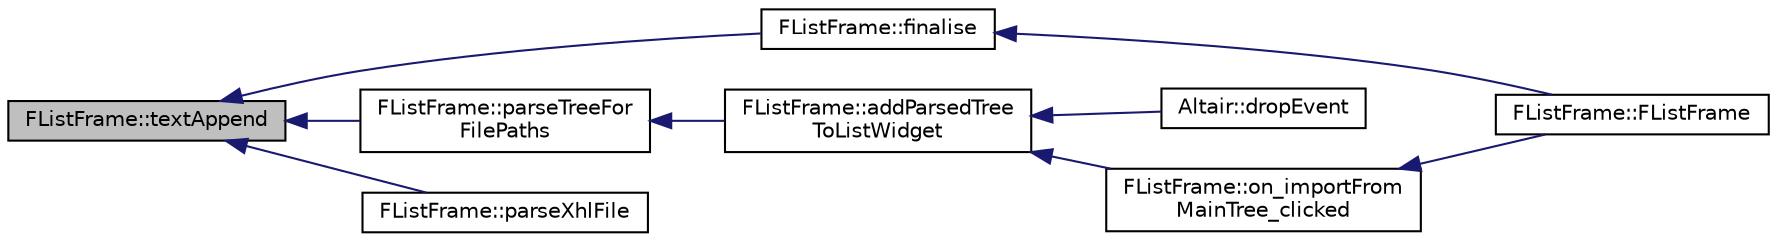 digraph "FListFrame::textAppend"
{
 // INTERACTIVE_SVG=YES
  edge [fontname="Helvetica",fontsize="10",labelfontname="Helvetica",labelfontsize="10"];
  node [fontname="Helvetica",fontsize="10",shape=record];
  rankdir="LR";
  Node417 [label="FListFrame::textAppend",height=0.2,width=0.4,color="black", fillcolor="grey75", style="filled", fontcolor="black"];
  Node417 -> Node418 [dir="back",color="midnightblue",fontsize="10",style="solid",fontname="Helvetica"];
  Node418 [label="FListFrame::finalise",height=0.2,width=0.4,color="black", fillcolor="white", style="filled",URL="$class_f_list_frame.html#aa993bd2e0b975a839c6f8b46dea4690c"];
  Node418 -> Node419 [dir="back",color="midnightblue",fontsize="10",style="solid",fontname="Helvetica"];
  Node419 [label="FListFrame::FListFrame",height=0.2,width=0.4,color="black", fillcolor="white", style="filled",URL="$class_f_list_frame.html#a865246df8a4d4000ac3c818abc6d7f71",tooltip="Constructeur de la classe. "];
  Node417 -> Node420 [dir="back",color="midnightblue",fontsize="10",style="solid",fontname="Helvetica"];
  Node420 [label="FListFrame::parseTreeFor\lFilePaths",height=0.2,width=0.4,color="black", fillcolor="white", style="filled",URL="$class_f_list_frame.html#ae166a8e51ccbb22a5aa2f1d885507565"];
  Node420 -> Node421 [dir="back",color="midnightblue",fontsize="10",style="solid",fontname="Helvetica"];
  Node421 [label="FListFrame::addParsedTree\lToListWidget",height=0.2,width=0.4,color="black", fillcolor="white", style="filled",URL="$class_f_list_frame.html#a4228ed10f2d800b92ff34e2f25edcd8c",tooltip="Ajoute les fichiers d&#39;une portion d&#39;arborescence de fichiers au composant courant de l&#39;onglet central..."];
  Node421 -> Node422 [dir="back",color="midnightblue",fontsize="10",style="solid",fontname="Helvetica"];
  Node422 [label="Altair::dropEvent",height=0.2,width=0.4,color="black", fillcolor="white", style="filled",URL="$class_altair.html#a1afa285a65e0bdff4c761ad05ec9f8df",tooltip="Fonction réimplémentée : fin du déplacement de la souris. "];
  Node421 -> Node423 [dir="back",color="midnightblue",fontsize="10",style="solid",fontname="Helvetica"];
  Node423 [label="FListFrame::on_importFrom\lMainTree_clicked",height=0.2,width=0.4,color="black", fillcolor="white", style="filled",URL="$class_f_list_frame.html#ac14c494842340a0438766256c01f83bc"];
  Node423 -> Node419 [dir="back",color="midnightblue",fontsize="10",style="solid",fontname="Helvetica"];
  Node417 -> Node424 [dir="back",color="midnightblue",fontsize="10",style="solid",fontname="Helvetica"];
  Node424 [label="FListFrame::parseXhlFile",height=0.2,width=0.4,color="black", fillcolor="white", style="filled",URL="$class_f_list_frame.html#adc46faa6ac7f4f664698f249293809a4",tooltip="Décode les champs principaux du fichier XHL: Année, Mois, Budget, ... "];
}
